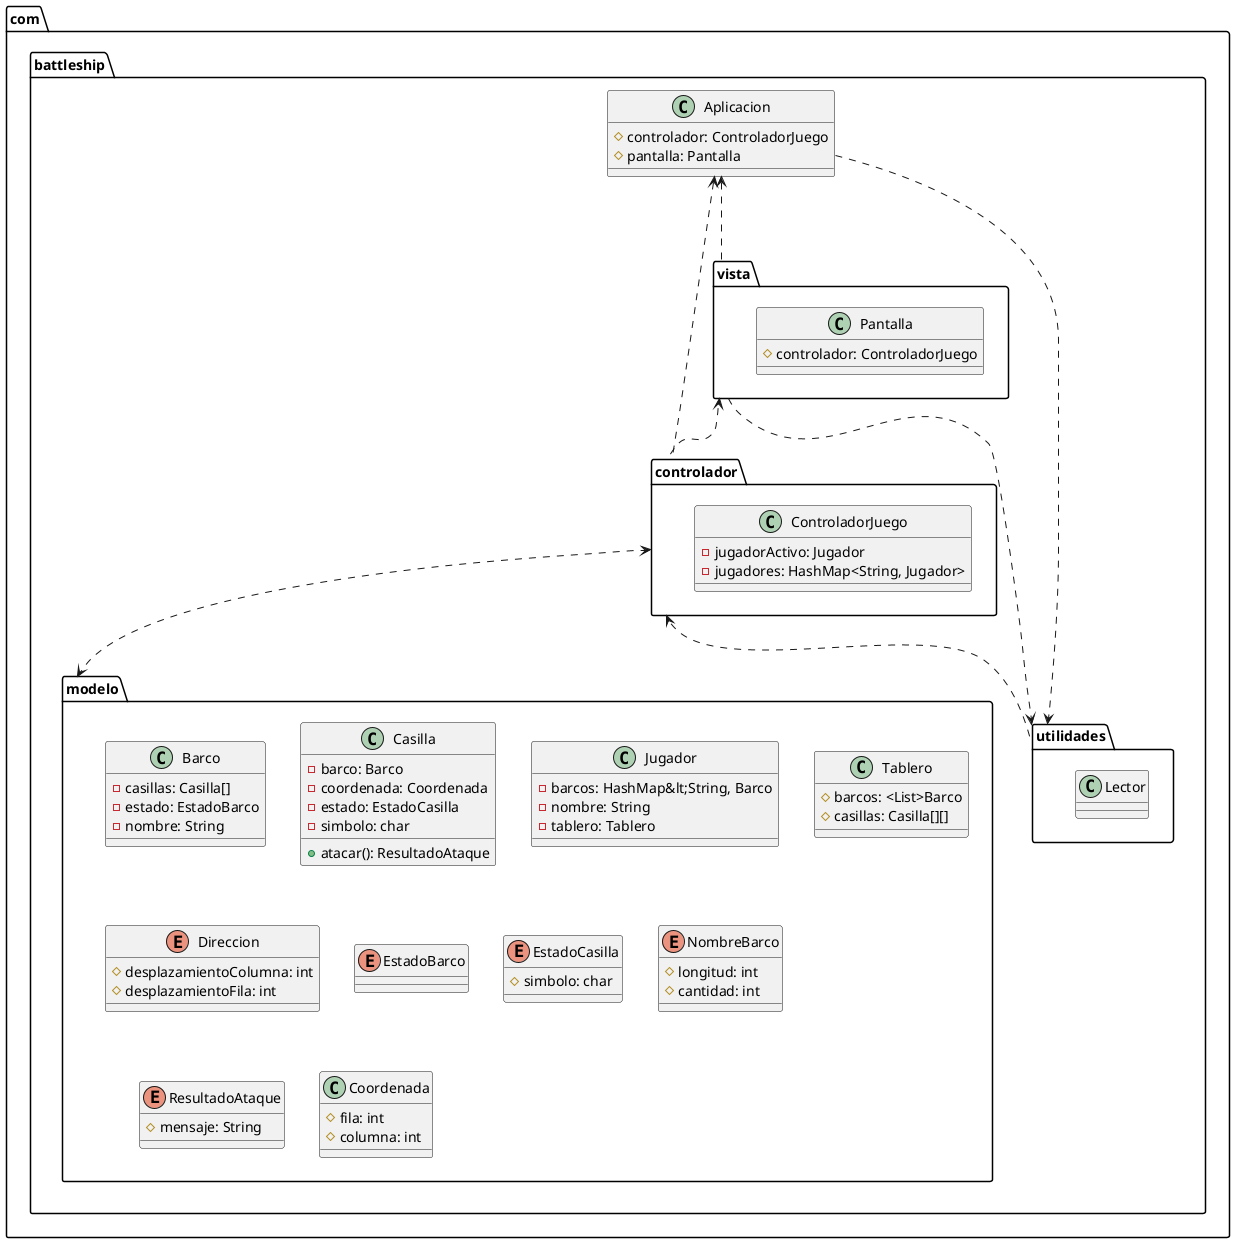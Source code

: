 @startuml
class com.battleship.controlador.ControladorJuego{
-   jugadorActivo: Jugador 
-   jugadores: HashMap<String, Jugador>
}
class com.battleship.Aplicacion{
#   controlador: ControladorJuego 
#   pantalla: Pantalla 
}
class com.battleship.modelo.Barco {
-   casillas: Casilla[] 
-   estado: EstadoBarco 
-   nombre: String 
}
class com.battleship.modelo.Casilla {
-   barco: Barco 
-   coordenada: Coordenada 
-   estado: EstadoCasilla 
-   simbolo: char

+ atacar(): ResultadoAtaque

}
class com.battleship.modelo.Jugador {
-   barcos: HashMap&lt;String, Barco
-   nombre: String 
-   tablero: Tablero 
}
class com.battleship.modelo.Tablero {
  
#   barcos: <List>Barco
#   casillas: Casilla[][] 
}
class com.battleship.utilidades.Lector {
}
class com.battleship.vista.Pantalla{
  
#   controlador: ControladorJuego 
}
enum com.battleship.modelo.Direccion {
# desplazamientoColumna: int
# desplazamientoFila: int 
}
enum com.battleship.modelo.EstadoBarco 
enum com.battleship.modelo.EstadoCasilla{
# simbolo: char
}
enum com.battleship.modelo.NombreBarco{
# longitud: int
# cantidad: int
}
enum com.battleship.modelo.ResultadoAtaque {
# mensaje: String
}
class com.battleship.modelo.Coordenada {
# fila: int
# columna: int
}
com.battleship.vista <... com.battleship.controlador
com.battleship.controlador <...> com.battleship.modelo
com.battleship.Aplicacion <... com.battleship.controlador
com.battleship.Aplicacion <... com.battleship.vista
com.battleship.Aplicacion ...> com.battleship.utilidades
com.battleship.vista ...> com.battleship.utilidades
com.battleship.controlador <... com.battleship.utilidades

@enduml